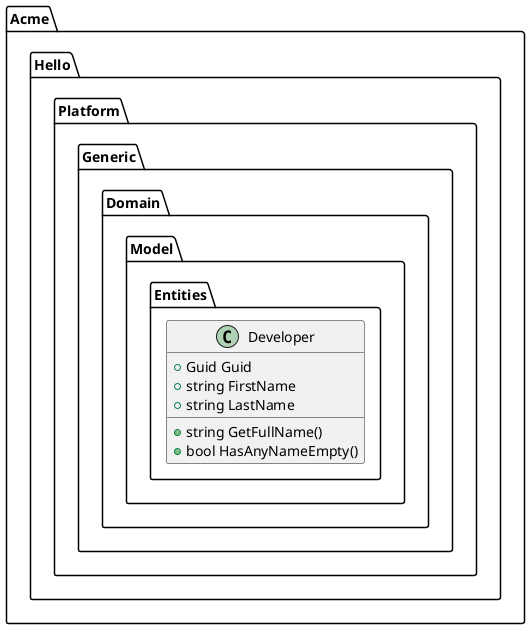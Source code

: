@startuml
package "Acme.Hello.Platform.Generic.Domain.Model.Entities" {
class Developer {
+Guid Guid
+string FirstName
+string LastName
+string GetFullName()
+bool HasAnyNameEmpty()
}
}
}
@enduml

